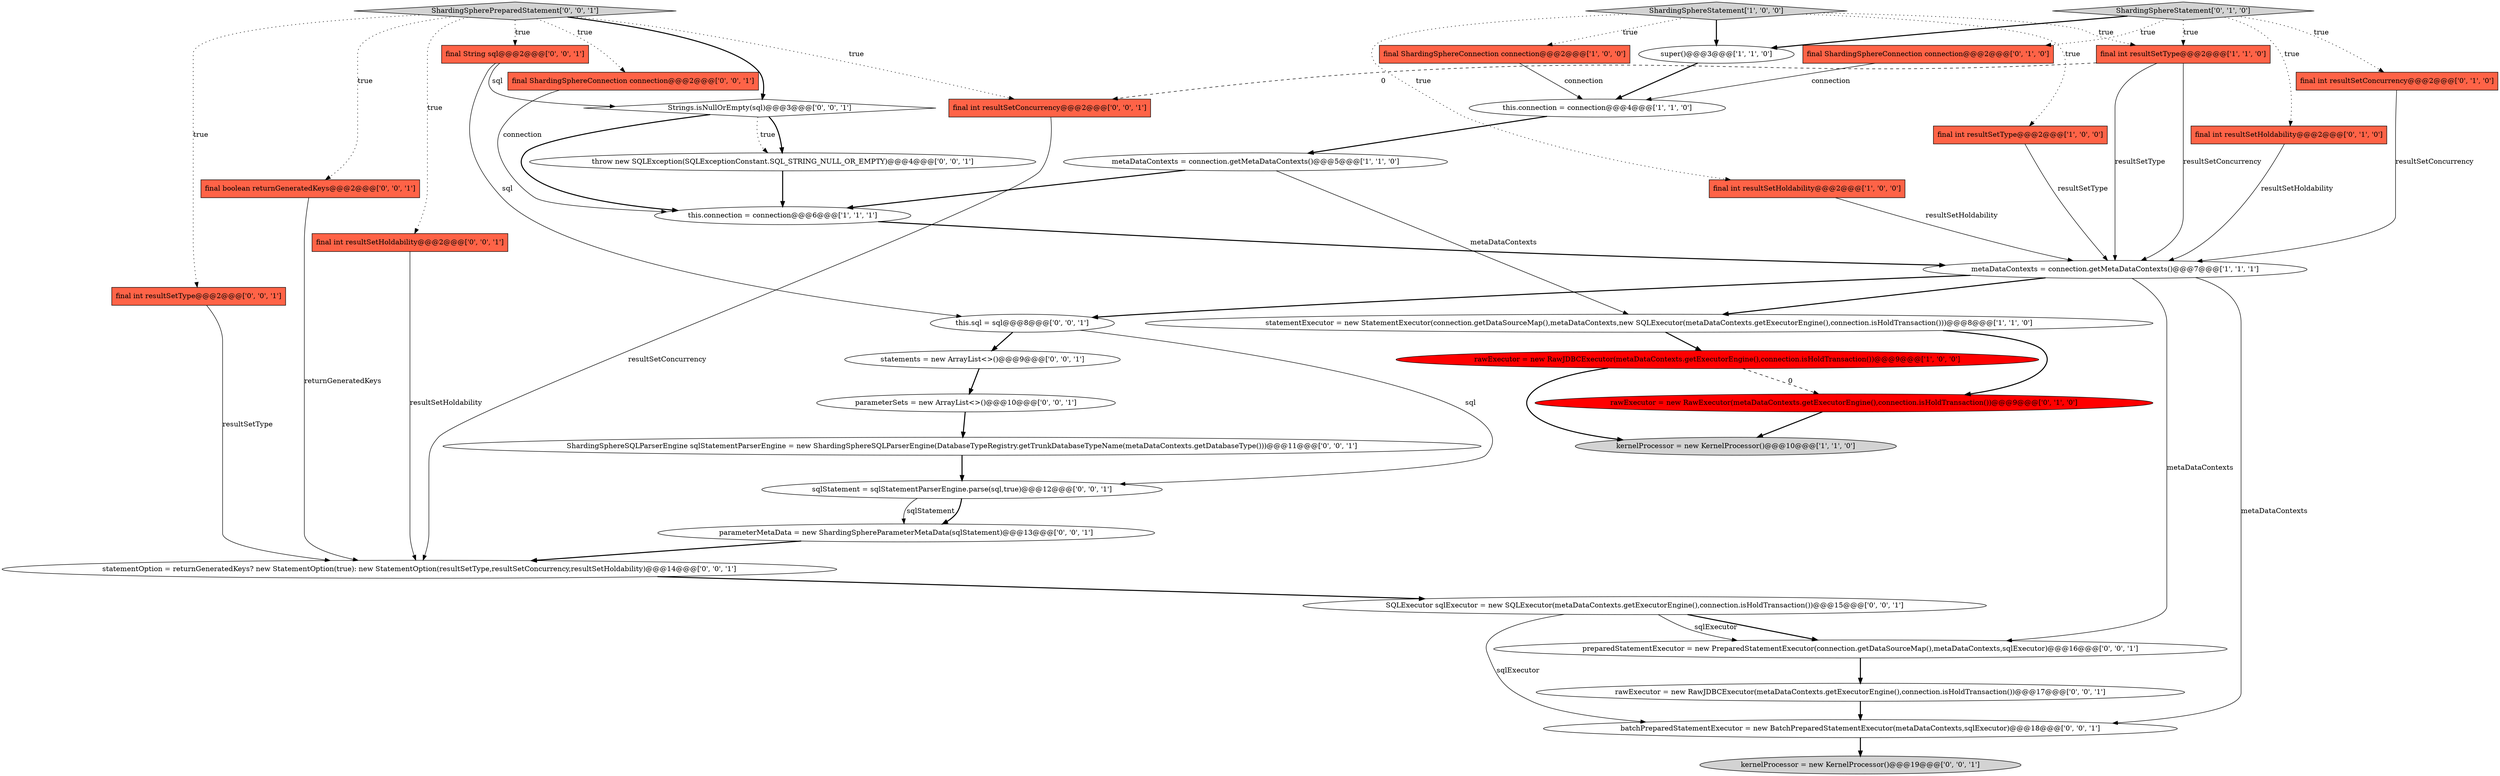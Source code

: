 digraph {
23 [style = filled, label = "statements = new ArrayList<>()@@@9@@@['0', '0', '1']", fillcolor = white, shape = ellipse image = "AAA0AAABBB3BBB"];
17 [style = filled, label = "ShardingSphereStatement['0', '1', '0']", fillcolor = lightgray, shape = diamond image = "AAA0AAABBB2BBB"];
13 [style = filled, label = "final int resultSetConcurrency@@@2@@@['0', '1', '0']", fillcolor = tomato, shape = box image = "AAA0AAABBB2BBB"];
32 [style = filled, label = "SQLExecutor sqlExecutor = new SQLExecutor(metaDataContexts.getExecutorEngine(),connection.isHoldTransaction())@@@15@@@['0', '0', '1']", fillcolor = white, shape = ellipse image = "AAA0AAABBB3BBB"];
2 [style = filled, label = "rawExecutor = new RawJDBCExecutor(metaDataContexts.getExecutorEngine(),connection.isHoldTransaction())@@@9@@@['1', '0', '0']", fillcolor = red, shape = ellipse image = "AAA1AAABBB1BBB"];
4 [style = filled, label = "super()@@@3@@@['1', '1', '0']", fillcolor = white, shape = ellipse image = "AAA0AAABBB1BBB"];
12 [style = filled, label = "kernelProcessor = new KernelProcessor()@@@10@@@['1', '1', '0']", fillcolor = lightgray, shape = ellipse image = "AAA0AAABBB1BBB"];
10 [style = filled, label = "this.connection = connection@@@6@@@['1', '1', '1']", fillcolor = white, shape = ellipse image = "AAA0AAABBB1BBB"];
38 [style = filled, label = "final int resultSetConcurrency@@@2@@@['0', '0', '1']", fillcolor = tomato, shape = box image = "AAA0AAABBB3BBB"];
21 [style = filled, label = "ShardingSphereSQLParserEngine sqlStatementParserEngine = new ShardingSphereSQLParserEngine(DatabaseTypeRegistry.getTrunkDatabaseTypeName(metaDataContexts.getDatabaseType()))@@@11@@@['0', '0', '1']", fillcolor = white, shape = ellipse image = "AAA0AAABBB3BBB"];
20 [style = filled, label = "this.sql = sql@@@8@@@['0', '0', '1']", fillcolor = white, shape = ellipse image = "AAA0AAABBB3BBB"];
18 [style = filled, label = "throw new SQLException(SQLExceptionConstant.SQL_STRING_NULL_OR_EMPTY)@@@4@@@['0', '0', '1']", fillcolor = white, shape = ellipse image = "AAA0AAABBB3BBB"];
31 [style = filled, label = "sqlStatement = sqlStatementParserEngine.parse(sql,true)@@@12@@@['0', '0', '1']", fillcolor = white, shape = ellipse image = "AAA0AAABBB3BBB"];
36 [style = filled, label = "final boolean returnGeneratedKeys@@@2@@@['0', '0', '1']", fillcolor = tomato, shape = box image = "AAA0AAABBB3BBB"];
29 [style = filled, label = "Strings.isNullOrEmpty(sql)@@@3@@@['0', '0', '1']", fillcolor = white, shape = diamond image = "AAA0AAABBB3BBB"];
19 [style = filled, label = "statementOption = returnGeneratedKeys? new StatementOption(true): new StatementOption(resultSetType,resultSetConcurrency,resultSetHoldability)@@@14@@@['0', '0', '1']", fillcolor = white, shape = ellipse image = "AAA0AAABBB3BBB"];
16 [style = filled, label = "final ShardingSphereConnection connection@@@2@@@['0', '1', '0']", fillcolor = tomato, shape = box image = "AAA0AAABBB2BBB"];
27 [style = filled, label = "rawExecutor = new RawJDBCExecutor(metaDataContexts.getExecutorEngine(),connection.isHoldTransaction())@@@17@@@['0', '0', '1']", fillcolor = white, shape = ellipse image = "AAA0AAABBB3BBB"];
6 [style = filled, label = "ShardingSphereStatement['1', '0', '0']", fillcolor = lightgray, shape = diamond image = "AAA0AAABBB1BBB"];
1 [style = filled, label = "final int resultSetType@@@2@@@['1', '0', '0']", fillcolor = tomato, shape = box image = "AAA0AAABBB1BBB"];
8 [style = filled, label = "metaDataContexts = connection.getMetaDataContexts()@@@7@@@['1', '1', '1']", fillcolor = white, shape = ellipse image = "AAA0AAABBB1BBB"];
9 [style = filled, label = "metaDataContexts = connection.getMetaDataContexts()@@@5@@@['1', '1', '0']", fillcolor = white, shape = ellipse image = "AAA0AAABBB1BBB"];
28 [style = filled, label = "final String sql@@@2@@@['0', '0', '1']", fillcolor = tomato, shape = box image = "AAA0AAABBB3BBB"];
3 [style = filled, label = "statementExecutor = new StatementExecutor(connection.getDataSourceMap(),metaDataContexts,new SQLExecutor(metaDataContexts.getExecutorEngine(),connection.isHoldTransaction()))@@@8@@@['1', '1', '0']", fillcolor = white, shape = ellipse image = "AAA0AAABBB1BBB"];
7 [style = filled, label = "this.connection = connection@@@4@@@['1', '1', '0']", fillcolor = white, shape = ellipse image = "AAA0AAABBB1BBB"];
14 [style = filled, label = "final int resultSetHoldability@@@2@@@['0', '1', '0']", fillcolor = tomato, shape = box image = "AAA0AAABBB2BBB"];
22 [style = filled, label = "preparedStatementExecutor = new PreparedStatementExecutor(connection.getDataSourceMap(),metaDataContexts,sqlExecutor)@@@16@@@['0', '0', '1']", fillcolor = white, shape = ellipse image = "AAA0AAABBB3BBB"];
15 [style = filled, label = "rawExecutor = new RawExecutor(metaDataContexts.getExecutorEngine(),connection.isHoldTransaction())@@@9@@@['0', '1', '0']", fillcolor = red, shape = ellipse image = "AAA1AAABBB2BBB"];
11 [style = filled, label = "final int resultSetType@@@2@@@['1', '1', '0']", fillcolor = tomato, shape = box image = "AAA0AAABBB1BBB"];
24 [style = filled, label = "ShardingSpherePreparedStatement['0', '0', '1']", fillcolor = lightgray, shape = diamond image = "AAA0AAABBB3BBB"];
26 [style = filled, label = "final int resultSetHoldability@@@2@@@['0', '0', '1']", fillcolor = tomato, shape = box image = "AAA0AAABBB3BBB"];
34 [style = filled, label = "parameterMetaData = new ShardingSphereParameterMetaData(sqlStatement)@@@13@@@['0', '0', '1']", fillcolor = white, shape = ellipse image = "AAA0AAABBB3BBB"];
37 [style = filled, label = "parameterSets = new ArrayList<>()@@@10@@@['0', '0', '1']", fillcolor = white, shape = ellipse image = "AAA0AAABBB3BBB"];
0 [style = filled, label = "final ShardingSphereConnection connection@@@2@@@['1', '0', '0']", fillcolor = tomato, shape = box image = "AAA0AAABBB1BBB"];
25 [style = filled, label = "final int resultSetType@@@2@@@['0', '0', '1']", fillcolor = tomato, shape = box image = "AAA0AAABBB3BBB"];
33 [style = filled, label = "final ShardingSphereConnection connection@@@2@@@['0', '0', '1']", fillcolor = tomato, shape = box image = "AAA0AAABBB3BBB"];
35 [style = filled, label = "kernelProcessor = new KernelProcessor()@@@19@@@['0', '0', '1']", fillcolor = lightgray, shape = ellipse image = "AAA0AAABBB3BBB"];
5 [style = filled, label = "final int resultSetHoldability@@@2@@@['1', '0', '0']", fillcolor = tomato, shape = box image = "AAA0AAABBB1BBB"];
30 [style = filled, label = "batchPreparedStatementExecutor = new BatchPreparedStatementExecutor(metaDataContexts,sqlExecutor)@@@18@@@['0', '0', '1']", fillcolor = white, shape = ellipse image = "AAA0AAABBB3BBB"];
11->8 [style = solid, label="resultSetConcurrency"];
5->8 [style = solid, label="resultSetHoldability"];
28->20 [style = solid, label="sql"];
32->22 [style = bold, label=""];
29->18 [style = dotted, label="true"];
16->7 [style = solid, label="connection"];
34->19 [style = bold, label=""];
0->7 [style = solid, label="connection"];
24->25 [style = dotted, label="true"];
25->19 [style = solid, label="resultSetType"];
27->30 [style = bold, label=""];
8->3 [style = bold, label=""];
6->1 [style = dotted, label="true"];
37->21 [style = bold, label=""];
26->19 [style = solid, label="resultSetHoldability"];
17->14 [style = dotted, label="true"];
24->33 [style = dotted, label="true"];
1->8 [style = solid, label="resultSetType"];
30->35 [style = bold, label=""];
3->15 [style = bold, label=""];
24->29 [style = bold, label=""];
9->3 [style = solid, label="metaDataContexts"];
9->10 [style = bold, label=""];
32->22 [style = solid, label="sqlExecutor"];
24->28 [style = dotted, label="true"];
31->34 [style = solid, label="sqlStatement"];
4->7 [style = bold, label=""];
2->12 [style = bold, label=""];
29->18 [style = bold, label=""];
11->8 [style = solid, label="resultSetType"];
31->34 [style = bold, label=""];
2->15 [style = dashed, label="0"];
17->16 [style = dotted, label="true"];
7->9 [style = bold, label=""];
11->38 [style = dashed, label="0"];
6->4 [style = bold, label=""];
24->38 [style = dotted, label="true"];
23->37 [style = bold, label=""];
8->20 [style = bold, label=""];
21->31 [style = bold, label=""];
20->23 [style = bold, label=""];
10->8 [style = bold, label=""];
3->2 [style = bold, label=""];
18->10 [style = bold, label=""];
8->30 [style = solid, label="metaDataContexts"];
28->29 [style = solid, label="sql"];
19->32 [style = bold, label=""];
14->8 [style = solid, label="resultSetHoldability"];
22->27 [style = bold, label=""];
24->26 [style = dotted, label="true"];
32->30 [style = solid, label="sqlExecutor"];
8->22 [style = solid, label="metaDataContexts"];
33->10 [style = solid, label="connection"];
13->8 [style = solid, label="resultSetConcurrency"];
29->10 [style = bold, label=""];
15->12 [style = bold, label=""];
20->31 [style = solid, label="sql"];
6->0 [style = dotted, label="true"];
6->11 [style = dotted, label="true"];
17->13 [style = dotted, label="true"];
24->36 [style = dotted, label="true"];
38->19 [style = solid, label="resultSetConcurrency"];
17->4 [style = bold, label=""];
36->19 [style = solid, label="returnGeneratedKeys"];
6->5 [style = dotted, label="true"];
17->11 [style = dotted, label="true"];
}
